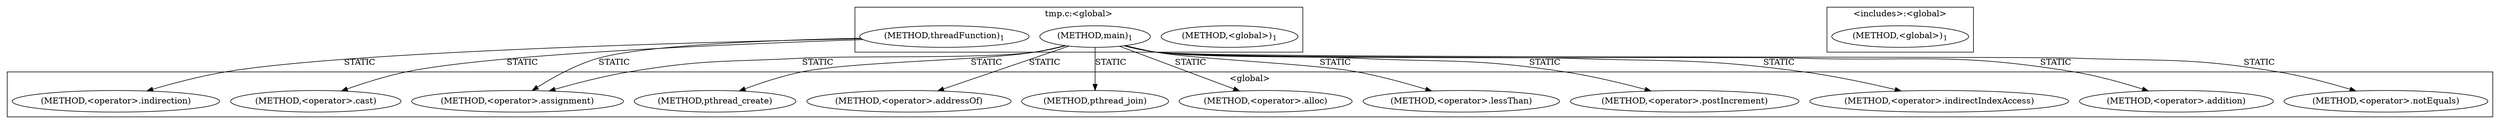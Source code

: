 digraph "CPG" {  
"111669149696" [label = <(METHOD,&lt;global&gt;)<SUB>1</SUB>> ]
"111669149697" [label = <(METHOD,threadFunction)<SUB>1</SUB>> ]
"111669149698" [label = <(METHOD,main)<SUB>1</SUB>> ]
"111669149699" [label = <(METHOD,&lt;global&gt;)<SUB>1</SUB>> ]
"111669149700" [label = <(METHOD,&lt;operator&gt;.assignment)> ]
"111669149701" [label = <(METHOD,&lt;operator&gt;.indirection)> ]
"111669149702" [label = <(METHOD,&lt;operator&gt;.cast)> ]
"111669149703" [label = <(METHOD,&lt;operator&gt;.alloc)> ]
"111669149704" [label = <(METHOD,&lt;operator&gt;.lessThan)> ]
"111669149705" [label = <(METHOD,&lt;operator&gt;.postIncrement)> ]
"111669149706" [label = <(METHOD,&lt;operator&gt;.indirectIndexAccess)> ]
"111669149707" [label = <(METHOD,&lt;operator&gt;.addition)> ]
"111669149708" [label = <(METHOD,&lt;operator&gt;.notEquals)> ]
"111669149709" [label = <(METHOD,pthread_create)> ]
"111669149710" [label = <(METHOD,&lt;operator&gt;.addressOf)> ]
"111669149711" [label = <(METHOD,pthread_join)> ]
  "111669149697" -> "111669149700"  [ label = "STATIC"] 
  "111669149697" -> "111669149701"  [ label = "STATIC"] 
  "111669149697" -> "111669149702"  [ label = "STATIC"] 
  "111669149698" -> "111669149700"  [ label = "STATIC"] 
  "111669149698" -> "111669149703"  [ label = "STATIC"] 
  "111669149698" -> "111669149704"  [ label = "STATIC"] 
  "111669149698" -> "111669149705"  [ label = "STATIC"] 
  "111669149698" -> "111669149706"  [ label = "STATIC"] 
  "111669149698" -> "111669149707"  [ label = "STATIC"] 
  "111669149698" -> "111669149708"  [ label = "STATIC"] 
  "111669149698" -> "111669149709"  [ label = "STATIC"] 
  "111669149698" -> "111669149711"  [ label = "STATIC"] 
  "111669149698" -> "111669149710"  [ label = "STATIC"] 
  subgraph cluster_0 {
    "111669149699";
    label = "&lt;includes&gt;:&lt;global&gt;";
  }

  subgraph cluster_1 {
    "111669149700";
    "111669149701";
    "111669149702";
    "111669149703";
    "111669149704";
    "111669149705";
    "111669149706";
    "111669149707";
    "111669149708";
    "111669149709";
    "111669149710";
    "111669149711";
    "111669149700";
    "111669149701";
    "111669149702";
    "111669149700";
    "111669149700";
    "111669149703";
    "111669149703";
    "111669149704";
    "111669149705";
    "111669149704";
    "111669149705";
    "111669149700";
    "111669149700";
    "111669149700";
    "111669149706";
    "111669149707";
    "111669149708";
    "111669149708";
    "111669149709";
    "111669149711";
    "111669149710";
    "111669149710";
    "111669149706";
    "111669149706";
    "111669149706";
    label = "&lt;global&gt;";
  }

  subgraph cluster_2 {
    "111669149696";
    "111669149697";
    "111669149698";
    label = "tmp.c:&lt;global&gt;";
  }

}

